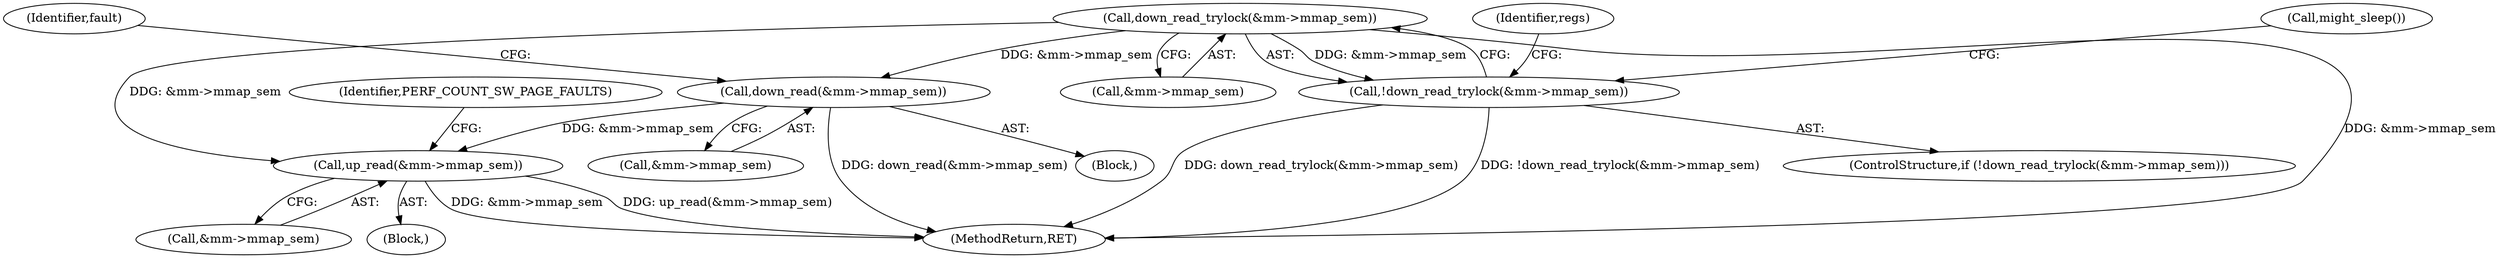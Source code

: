 digraph "0_linux_a8b0ca17b80e92faab46ee7179ba9e99ccb61233_6@API" {
"1000140" [label="(Call,down_read_trylock(&mm->mmap_sem))"];
"1000139" [label="(Call,!down_read_trylock(&mm->mmap_sem))"];
"1000157" [label="(Call,down_read(&mm->mmap_sem))"];
"1000183" [label="(Call,up_read(&mm->mmap_sem))"];
"1000189" [label="(Identifier,PERF_COUNT_SW_PAGE_FAULTS)"];
"1000140" [label="(Call,down_read_trylock(&mm->mmap_sem))"];
"1000138" [label="(ControlStructure,if (!down_read_trylock(&mm->mmap_sem)))"];
"1000278" [label="(MethodReturn,RET)"];
"1000145" [label="(Block,)"];
"1000177" [label="(Identifier,fault)"];
"1000157" [label="(Call,down_read(&mm->mmap_sem))"];
"1000150" [label="(Identifier,regs)"];
"1000164" [label="(Call,might_sleep())"];
"1000184" [label="(Call,&mm->mmap_sem)"];
"1000141" [label="(Call,&mm->mmap_sem)"];
"1000183" [label="(Call,up_read(&mm->mmap_sem))"];
"1000158" [label="(Call,&mm->mmap_sem)"];
"1000139" [label="(Call,!down_read_trylock(&mm->mmap_sem))"];
"1000112" [label="(Block,)"];
"1000140" -> "1000139"  [label="AST: "];
"1000140" -> "1000141"  [label="CFG: "];
"1000141" -> "1000140"  [label="AST: "];
"1000139" -> "1000140"  [label="CFG: "];
"1000140" -> "1000278"  [label="DDG: &mm->mmap_sem"];
"1000140" -> "1000139"  [label="DDG: &mm->mmap_sem"];
"1000140" -> "1000157"  [label="DDG: &mm->mmap_sem"];
"1000140" -> "1000183"  [label="DDG: &mm->mmap_sem"];
"1000139" -> "1000138"  [label="AST: "];
"1000150" -> "1000139"  [label="CFG: "];
"1000164" -> "1000139"  [label="CFG: "];
"1000139" -> "1000278"  [label="DDG: !down_read_trylock(&mm->mmap_sem)"];
"1000139" -> "1000278"  [label="DDG: down_read_trylock(&mm->mmap_sem)"];
"1000157" -> "1000145"  [label="AST: "];
"1000157" -> "1000158"  [label="CFG: "];
"1000158" -> "1000157"  [label="AST: "];
"1000177" -> "1000157"  [label="CFG: "];
"1000157" -> "1000278"  [label="DDG: down_read(&mm->mmap_sem)"];
"1000157" -> "1000183"  [label="DDG: &mm->mmap_sem"];
"1000183" -> "1000112"  [label="AST: "];
"1000183" -> "1000184"  [label="CFG: "];
"1000184" -> "1000183"  [label="AST: "];
"1000189" -> "1000183"  [label="CFG: "];
"1000183" -> "1000278"  [label="DDG: &mm->mmap_sem"];
"1000183" -> "1000278"  [label="DDG: up_read(&mm->mmap_sem)"];
}

